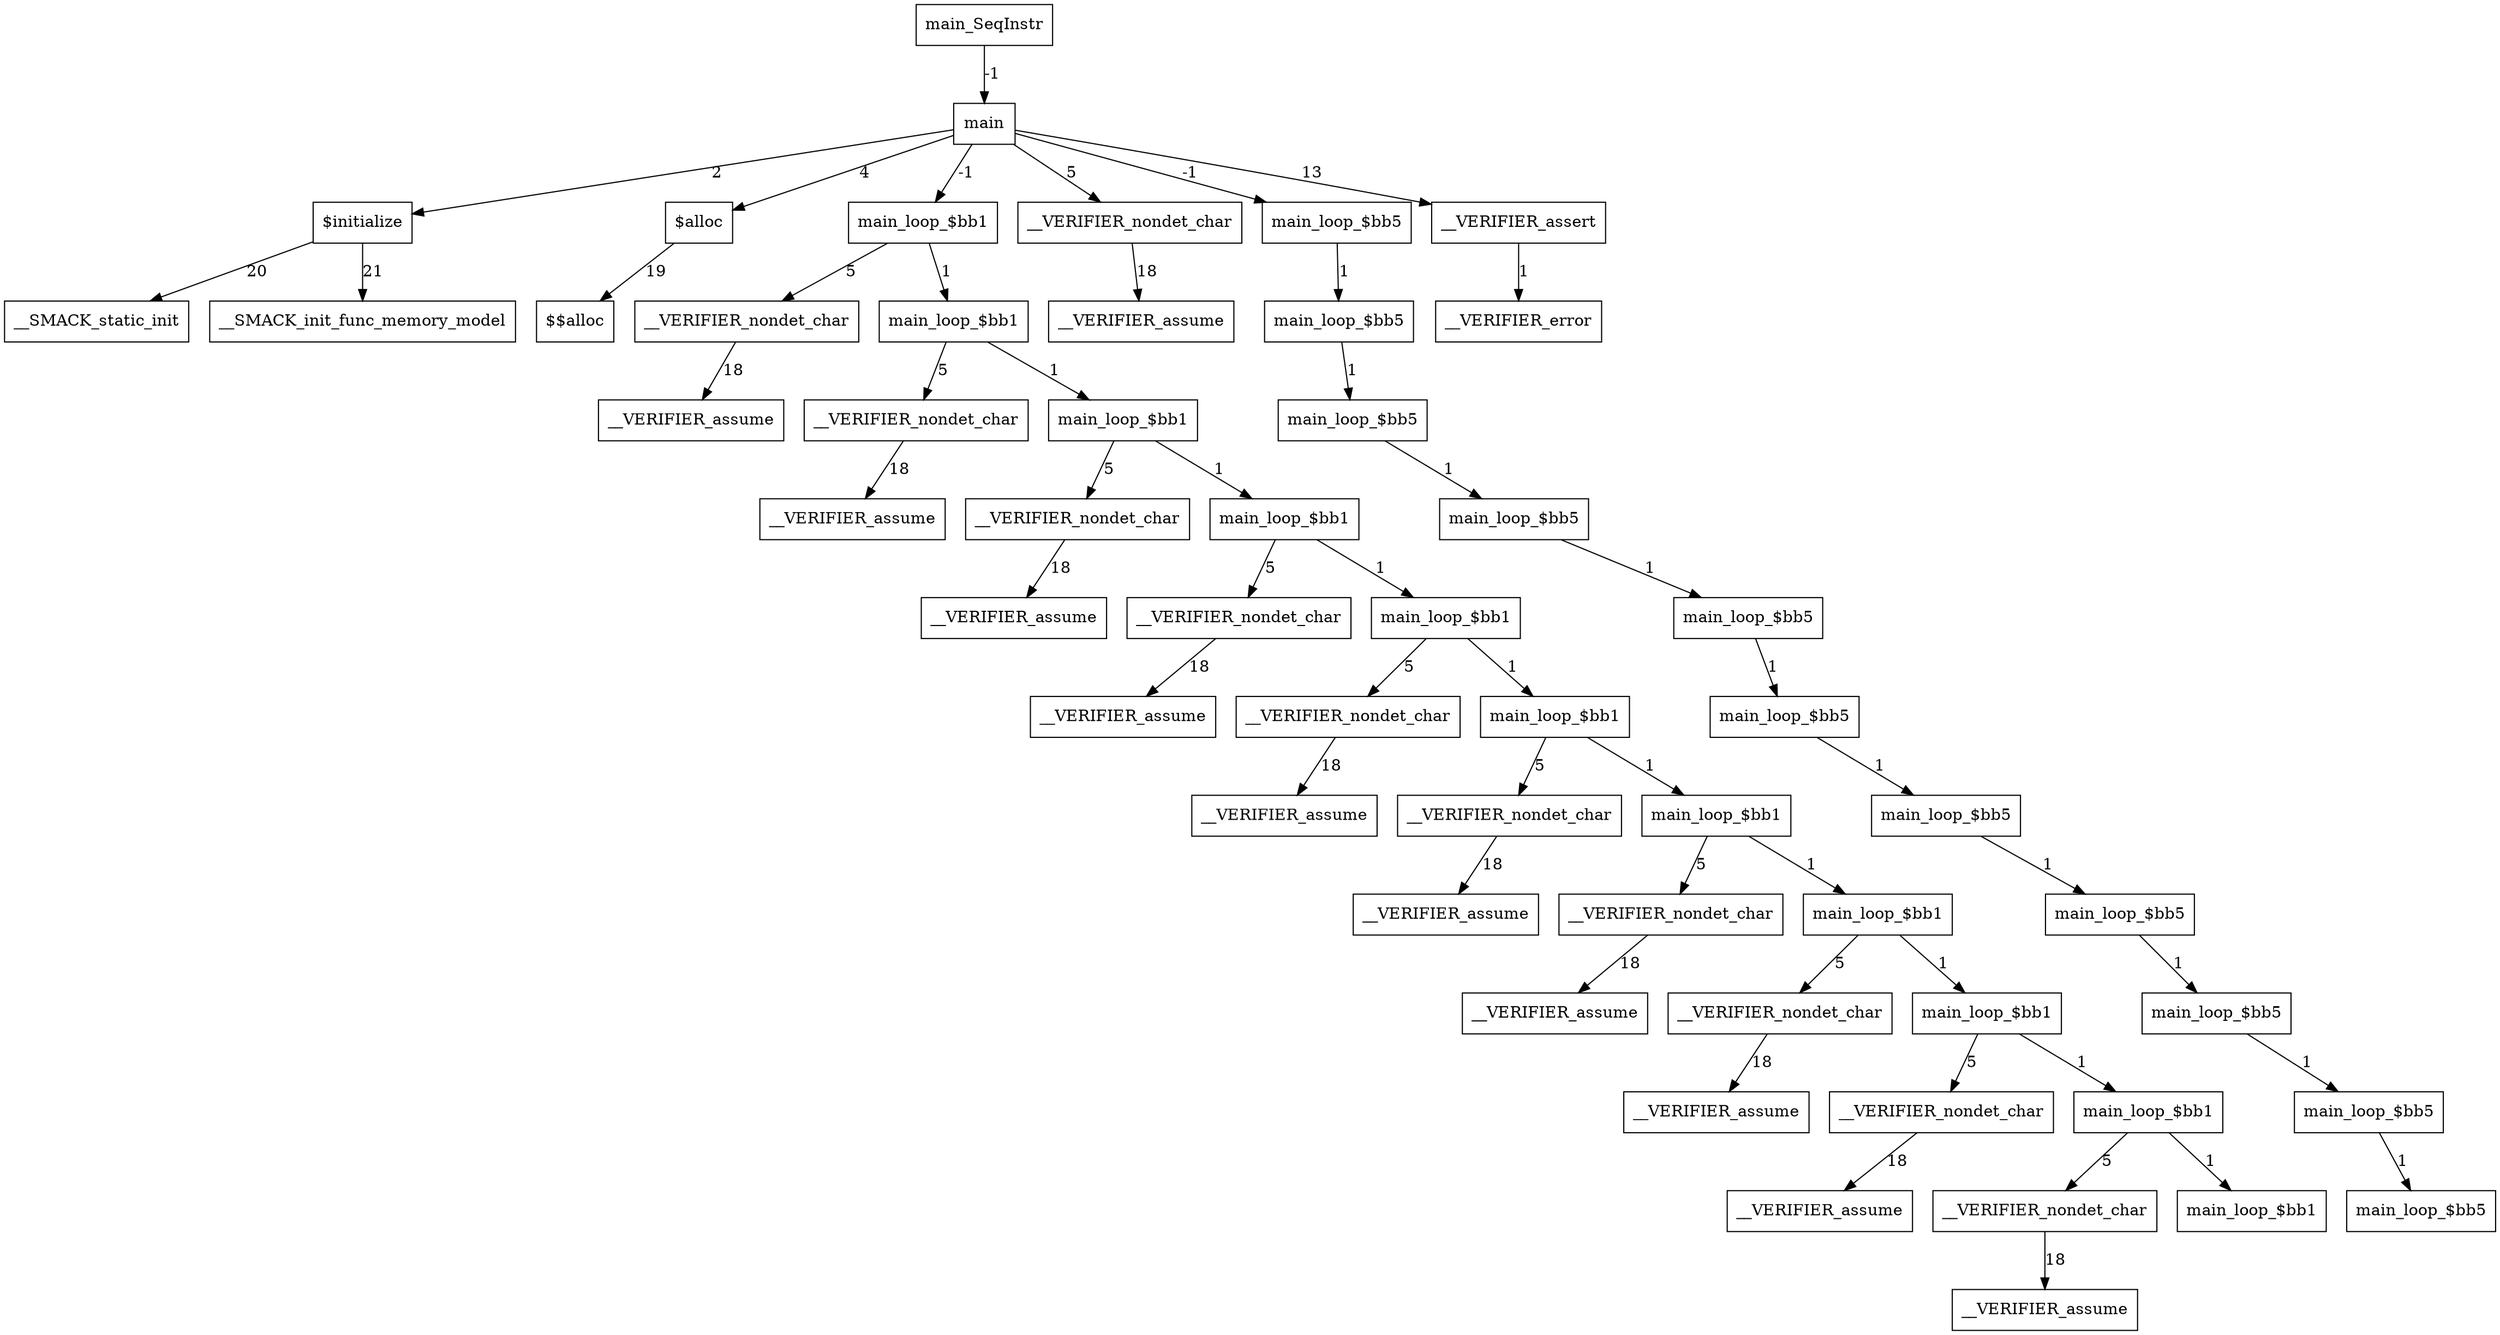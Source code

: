 digraph DAG {
53 [ label = "main_SeqInstr" color=black shape=box];
54 [ label = "main" color=black shape=box];
55 [ label = "$initialize" color=black shape=box];
56 [ label = "$alloc" color=black shape=box];
57 [ label = "main_loop_$bb1" color=black shape=box];
58 [ label = "__VERIFIER_nondet_char" color=black shape=box];
59 [ label = "main_loop_$bb5" color=black shape=box];
60 [ label = "__VERIFIER_assert" color=black shape=box];
61 [ label = "__SMACK_static_init" color=black shape=box];
62 [ label = "__SMACK_init_func_memory_model" color=black shape=box];
63 [ label = "$$alloc" color=black shape=box];
64 [ label = "__VERIFIER_nondet_char" color=black shape=box];
65 [ label = "main_loop_$bb1" color=black shape=box];
66 [ label = "__VERIFIER_assume" color=black shape=box];
67 [ label = "main_loop_$bb5" color=black shape=box];
68 [ label = "__VERIFIER_error" color=black shape=box];
69 [ label = "__VERIFIER_assume" color=black shape=box];
70 [ label = "__VERIFIER_nondet_char" color=black shape=box];
71 [ label = "main_loop_$bb1" color=black shape=box];
72 [ label = "main_loop_$bb5" color=black shape=box];
73 [ label = "__VERIFIER_assume" color=black shape=box];
74 [ label = "__VERIFIER_nondet_char" color=black shape=box];
75 [ label = "main_loop_$bb1" color=black shape=box];
76 [ label = "main_loop_$bb5" color=black shape=box];
77 [ label = "__VERIFIER_assume" color=black shape=box];
78 [ label = "__VERIFIER_nondet_char" color=black shape=box];
79 [ label = "main_loop_$bb1" color=black shape=box];
80 [ label = "main_loop_$bb5" color=black shape=box];
81 [ label = "__VERIFIER_assume" color=black shape=box];
82 [ label = "__VERIFIER_nondet_char" color=black shape=box];
83 [ label = "main_loop_$bb1" color=black shape=box];
84 [ label = "main_loop_$bb5" color=black shape=box];
85 [ label = "__VERIFIER_assume" color=black shape=box];
86 [ label = "__VERIFIER_nondet_char" color=black shape=box];
87 [ label = "main_loop_$bb1" color=black shape=box];
88 [ label = "main_loop_$bb5" color=black shape=box];
89 [ label = "__VERIFIER_assume" color=black shape=box];
90 [ label = "__VERIFIER_nondet_char" color=black shape=box];
91 [ label = "main_loop_$bb1" color=black shape=box];
92 [ label = "main_loop_$bb5" color=black shape=box];
93 [ label = "__VERIFIER_assume" color=black shape=box];
94 [ label = "__VERIFIER_nondet_char" color=black shape=box];
95 [ label = "main_loop_$bb1" color=black shape=box];
96 [ label = "main_loop_$bb5" color=black shape=box];
97 [ label = "__VERIFIER_assume" color=black shape=box];
98 [ label = "__VERIFIER_nondet_char" color=black shape=box];
99 [ label = "main_loop_$bb1" color=black shape=box];
100 [ label = "main_loop_$bb5" color=black shape=box];
101 [ label = "__VERIFIER_assume" color=black shape=box];
102 [ label = "__VERIFIER_nondet_char" color=black shape=box];
103 [ label = "main_loop_$bb1" color=black shape=box];
104 [ label = "main_loop_$bb5" color=black shape=box];
105 [ label = "__VERIFIER_assume" color=black shape=box];
53 -> 54 [ label = "-1"];
54 -> 55 [ label = "2"];
54 -> 56 [ label = "4"];
54 -> 57 [ label = "-1"];
54 -> 58 [ label = "5"];
54 -> 59 [ label = "-1"];
54 -> 60 [ label = "13"];
55 -> 61 [ label = "20"];
55 -> 62 [ label = "21"];
56 -> 63 [ label = "19"];
57 -> 64 [ label = "5"];
57 -> 65 [ label = "1"];
58 -> 66 [ label = "18"];
59 -> 67 [ label = "1"];
60 -> 68 [ label = "1"];
64 -> 69 [ label = "18"];
65 -> 70 [ label = "5"];
65 -> 71 [ label = "1"];
67 -> 72 [ label = "1"];
70 -> 73 [ label = "18"];
71 -> 74 [ label = "5"];
71 -> 75 [ label = "1"];
72 -> 76 [ label = "1"];
74 -> 77 [ label = "18"];
75 -> 78 [ label = "5"];
75 -> 79 [ label = "1"];
76 -> 80 [ label = "1"];
78 -> 81 [ label = "18"];
79 -> 82 [ label = "5"];
79 -> 83 [ label = "1"];
80 -> 84 [ label = "1"];
82 -> 85 [ label = "18"];
83 -> 86 [ label = "5"];
83 -> 87 [ label = "1"];
84 -> 88 [ label = "1"];
86 -> 89 [ label = "18"];
87 -> 90 [ label = "5"];
87 -> 91 [ label = "1"];
88 -> 92 [ label = "1"];
90 -> 93 [ label = "18"];
91 -> 94 [ label = "5"];
91 -> 95 [ label = "1"];
92 -> 96 [ label = "1"];
94 -> 97 [ label = "18"];
95 -> 98 [ label = "5"];
95 -> 99 [ label = "1"];
96 -> 100 [ label = "1"];
98 -> 101 [ label = "18"];
99 -> 102 [ label = "5"];
99 -> 103 [ label = "1"];
100 -> 104 [ label = "1"];
102 -> 105 [ label = "18"];
}
